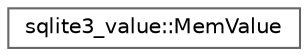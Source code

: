 digraph "Gráfico de Hierarquia de Classes"
{
 // LATEX_PDF_SIZE
  bgcolor="transparent";
  edge [fontname=Helvetica,fontsize=10,labelfontname=Helvetica,labelfontsize=10];
  node [fontname=Helvetica,fontsize=10,shape=box,height=0.2,width=0.4];
  rankdir="LR";
  Node0 [id="Node000000",label="sqlite3_value::MemValue",height=0.2,width=0.4,color="grey40", fillcolor="white", style="filled",URL="$unionsqlite3__value_1_1MemValue.html",tooltip=" "];
}
